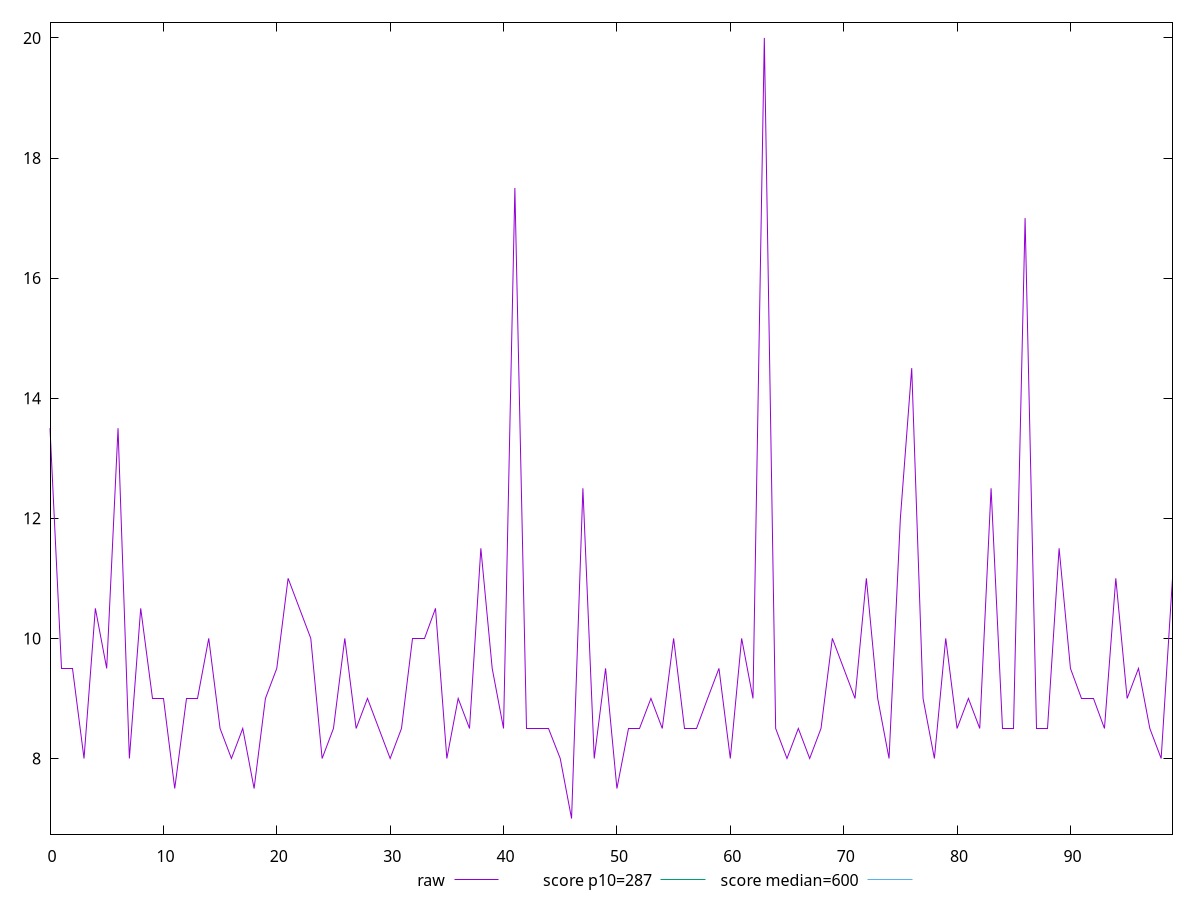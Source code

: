 reset

$raw <<EOF
0 13.5
1 9.5
2 9.5
3 8
4 10.5
5 9.5
6 13.5
7 8
8 10.5
9 9
10 9
11 7.5
12 9
13 9
14 10
15 8.5
16 8
17 8.5
18 7.5
19 9
20 9.5
21 11
22 10.5
23 10
24 8
25 8.5
26 10
27 8.5
28 9
29 8.5
30 8
31 8.5
32 10
33 10
34 10.5
35 8
36 9
37 8.5
38 11.5
39 9.5
40 8.5
41 17.5
42 8.5
43 8.5
44 8.5
45 8
46 7
47 12.5
48 8
49 9.5
50 7.5
51 8.5
52 8.5
53 9
54 8.5
55 10
56 8.5
57 8.5
58 9
59 9.5
60 8
61 10
62 9
63 20
64 8.5
65 8
66 8.5
67 8
68 8.5
69 10
70 9.5
71 9
72 11
73 9
74 8
75 12
76 14.5
77 9
78 8
79 10
80 8.5
81 9
82 8.5
83 12.5
84 8.5
85 8.5
86 17
87 8.5
88 8.5
89 11.5
90 9.5
91 9
92 9
93 8.5
94 11
95 9
96 9.5
97 8.5
98 8
99 11
EOF

set key outside below
set xrange [0:99]
set yrange [6.74:20.26]
set trange [6.74:20.26]
set terminal svg size 640, 500 enhanced background rgb 'white'
set output "report_00018_2021-02-10T15-25-16.877Z/total-blocking-time/samples/pages+cached+noadtech+nomedia+nocss/raw/values.svg"

plot $raw title "raw" with line, \
     287 title "score p10=287", \
     600 title "score median=600"

reset
